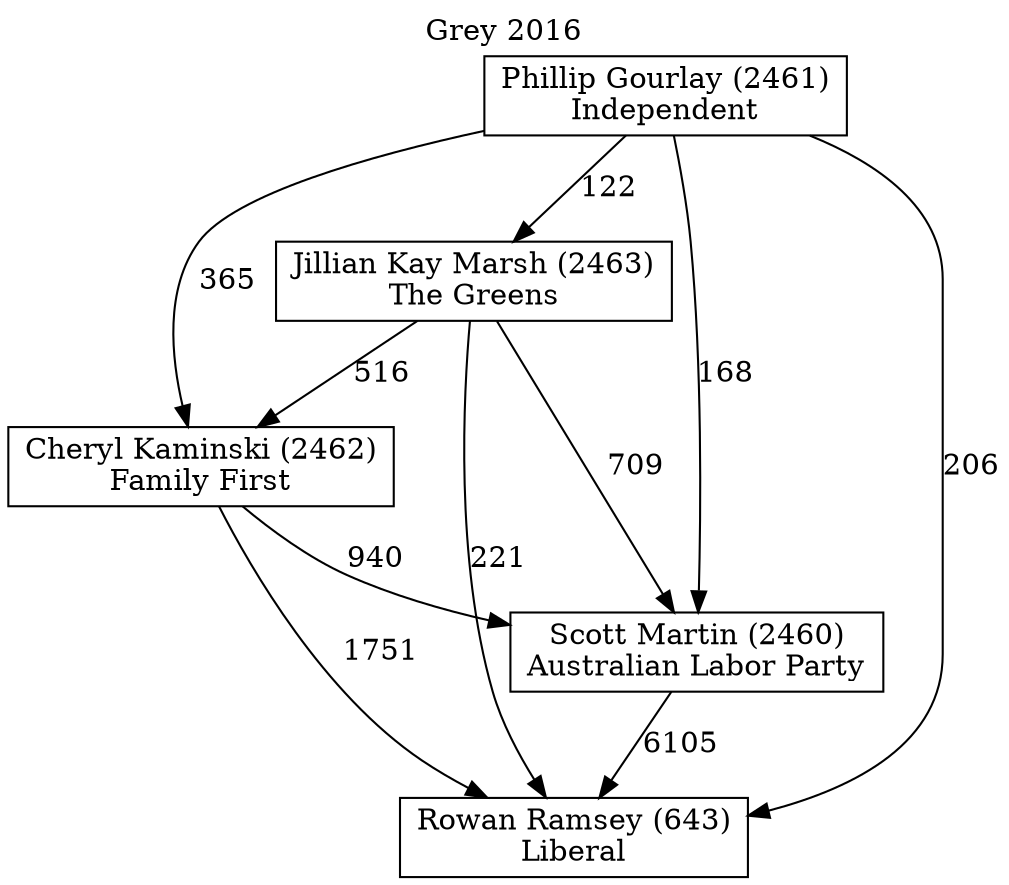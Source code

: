 // House preference flow
digraph "Rowan Ramsey (643)_Grey_2016" {
	graph [label="Grey 2016" labelloc=t mclimit=10]
	node [shape=box]
	"Jillian Kay Marsh (2463)" [label="Jillian Kay Marsh (2463)
The Greens"]
	"Scott Martin (2460)" [label="Scott Martin (2460)
Australian Labor Party"]
	"Phillip Gourlay (2461)" [label="Phillip Gourlay (2461)
Independent"]
	"Cheryl Kaminski (2462)" [label="Cheryl Kaminski (2462)
Family First"]
	"Rowan Ramsey (643)" [label="Rowan Ramsey (643)
Liberal"]
	"Cheryl Kaminski (2462)" -> "Rowan Ramsey (643)" [label=1751]
	"Scott Martin (2460)" -> "Rowan Ramsey (643)" [label=6105]
	"Cheryl Kaminski (2462)" -> "Scott Martin (2460)" [label=940]
	"Phillip Gourlay (2461)" -> "Scott Martin (2460)" [label=168]
	"Jillian Kay Marsh (2463)" -> "Rowan Ramsey (643)" [label=221]
	"Jillian Kay Marsh (2463)" -> "Scott Martin (2460)" [label=709]
	"Phillip Gourlay (2461)" -> "Jillian Kay Marsh (2463)" [label=122]
	"Phillip Gourlay (2461)" -> "Rowan Ramsey (643)" [label=206]
	"Jillian Kay Marsh (2463)" -> "Cheryl Kaminski (2462)" [label=516]
	"Phillip Gourlay (2461)" -> "Cheryl Kaminski (2462)" [label=365]
}
